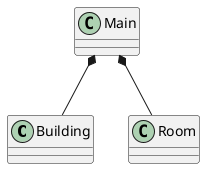 @startuml
'https://plantuml.com/sequence-diagram

class Building
class Room

Main *-- Building
Main *-- Room
@enduml
